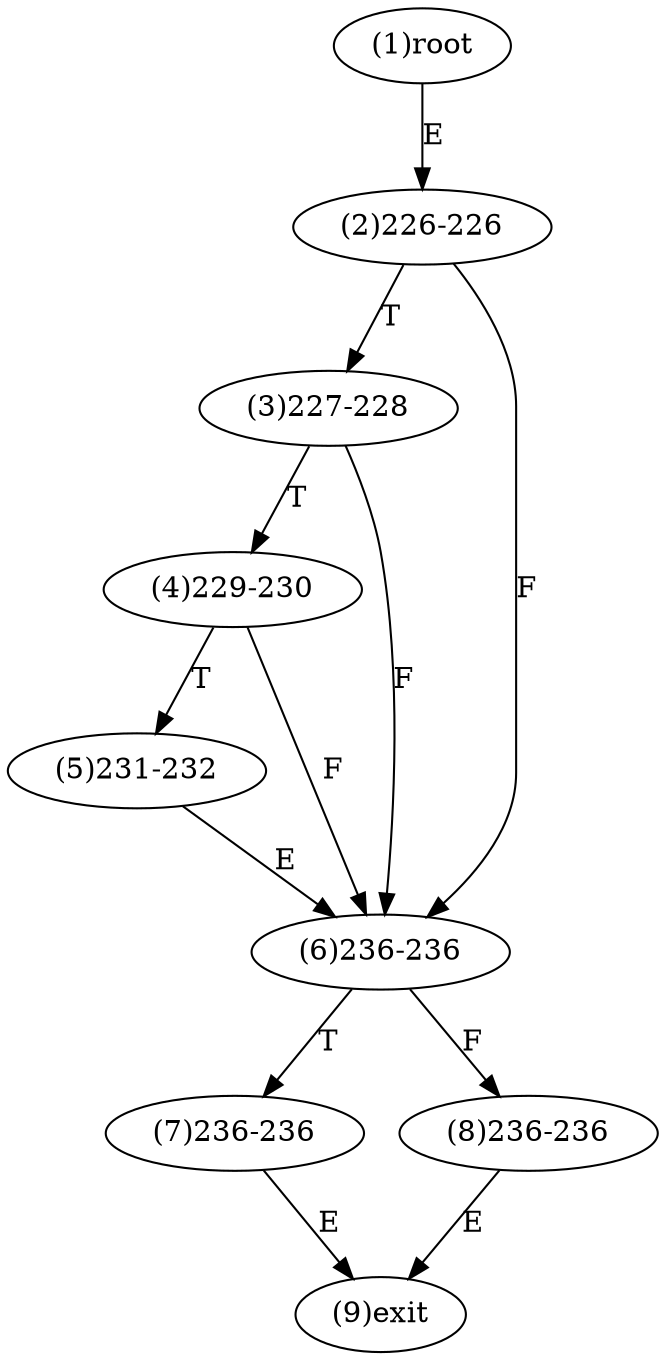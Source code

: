 digraph "" { 
1[ label="(1)root"];
2[ label="(2)226-226"];
3[ label="(3)227-228"];
4[ label="(4)229-230"];
5[ label="(5)231-232"];
6[ label="(6)236-236"];
7[ label="(7)236-236"];
8[ label="(8)236-236"];
9[ label="(9)exit"];
1->2[ label="E"];
2->6[ label="F"];
2->3[ label="T"];
3->6[ label="F"];
3->4[ label="T"];
4->6[ label="F"];
4->5[ label="T"];
5->6[ label="E"];
6->8[ label="F"];
6->7[ label="T"];
7->9[ label="E"];
8->9[ label="E"];
}